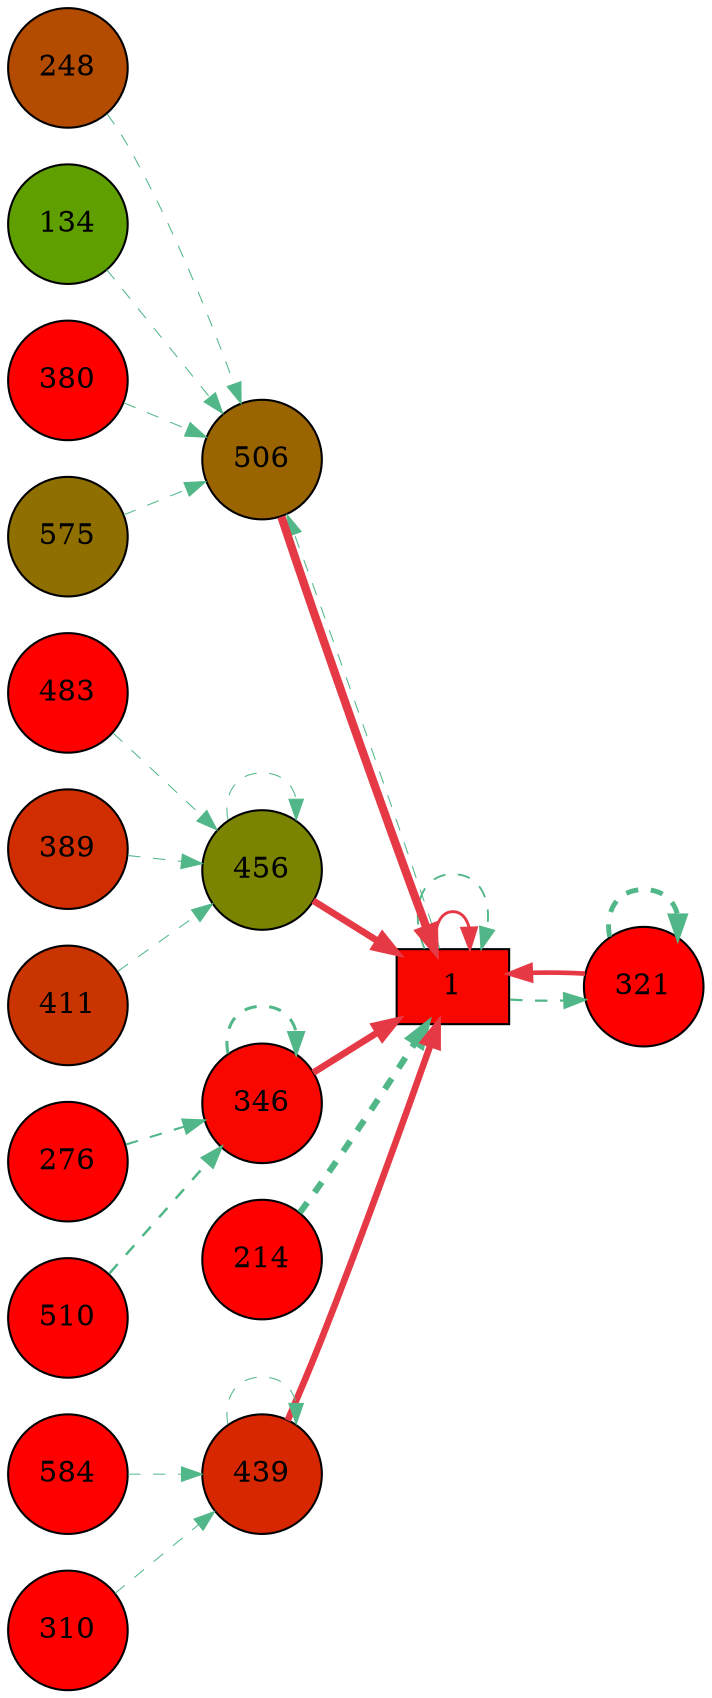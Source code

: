 digraph G{
rankdir=LR;
248 [style=filled, shape=circle, fillcolor="#b34b00", label="248"];
1 [style=filled, shape=box, fillcolor="#f80600", label="1"];
321 [style=filled, shape=circle, fillcolor="#fe0000", label="321"];
483 [style=filled, shape=circle, fillcolor="#fe0000", label="483"];
389 [style=filled, shape=circle, fillcolor="#d02e00", label="389"];
134 [style=filled, shape=circle, fillcolor="#5f9f00", label="134"];
456 [style=filled, shape=circle, fillcolor="#7a8400", label="456"];
584 [style=filled, shape=circle, fillcolor="#fe0000", label="584"];
346 [style=filled, shape=circle, fillcolor="#f80600", label="346"];
276 [style=filled, shape=circle, fillcolor="#fe0000", label="276"];
214 [style=filled, shape=circle, fillcolor="#fe0000", label="214"];
439 [style=filled, shape=circle, fillcolor="#d72700", label="439"];
310 [style=filled, shape=circle, fillcolor="#fe0000", label="310"];
506 [style=filled, shape=circle, fillcolor="#9a6400", label="506"];
411 [style=filled, shape=circle, fillcolor="#ca3400", label="411"];
380 [style=filled, shape=circle, fillcolor="#fe0000", label="380"];
510 [style=filled, shape=circle, fillcolor="#fe0000", label="510"];
575 [style=filled, shape=circle, fillcolor="#8f6f00", label="575"];
506 -> 1 [color="#e63946",penwidth=4.00];
456 -> 1 [color="#e63946",penwidth=3.23];
346 -> 1 [color="#e63946",penwidth=3.22];
439 -> 1 [color="#e63946",penwidth=3.16];
321 -> 1 [color="#e63946",penwidth=2.22];
1 -> 1 [color="#e63946",penwidth=1.40];
321 -> 321 [color="#52b788",style=dashed,penwidth=2.36];
1 -> 321 [color="#52b788",style=dashed,penwidth=1.07];
214 -> 1 [color="#52b788",style=dashed,penwidth=3.00];
1 -> 1 [color="#52b788",style=dashed,penwidth=0.91];
411 -> 456 [color="#52b788",style=dashed,penwidth=0.50];
389 -> 456 [color="#52b788",style=dashed,penwidth=0.50];
456 -> 456 [color="#52b788",style=dashed,penwidth=0.50];
483 -> 456 [color="#52b788",style=dashed,penwidth=0.50];
346 -> 346 [color="#52b788",style=dashed,penwidth=1.46];
510 -> 346 [color="#52b788",style=dashed,penwidth=1.20];
276 -> 346 [color="#52b788",style=dashed,penwidth=1.00];
439 -> 439 [color="#52b788",style=dashed,penwidth=0.50];
584 -> 439 [color="#52b788",style=dashed,penwidth=0.50];
310 -> 439 [color="#52b788",style=dashed,penwidth=0.50];
1 -> 506 [color="#52b788",style=dashed,penwidth=0.50];
248 -> 506 [color="#52b788",style=dashed,penwidth=0.50];
575 -> 506 [color="#52b788",style=dashed,penwidth=0.50];
134 -> 506 [color="#52b788",style=dashed,penwidth=0.50];
380 -> 506 [color="#52b788",style=dashed,penwidth=0.50];
}